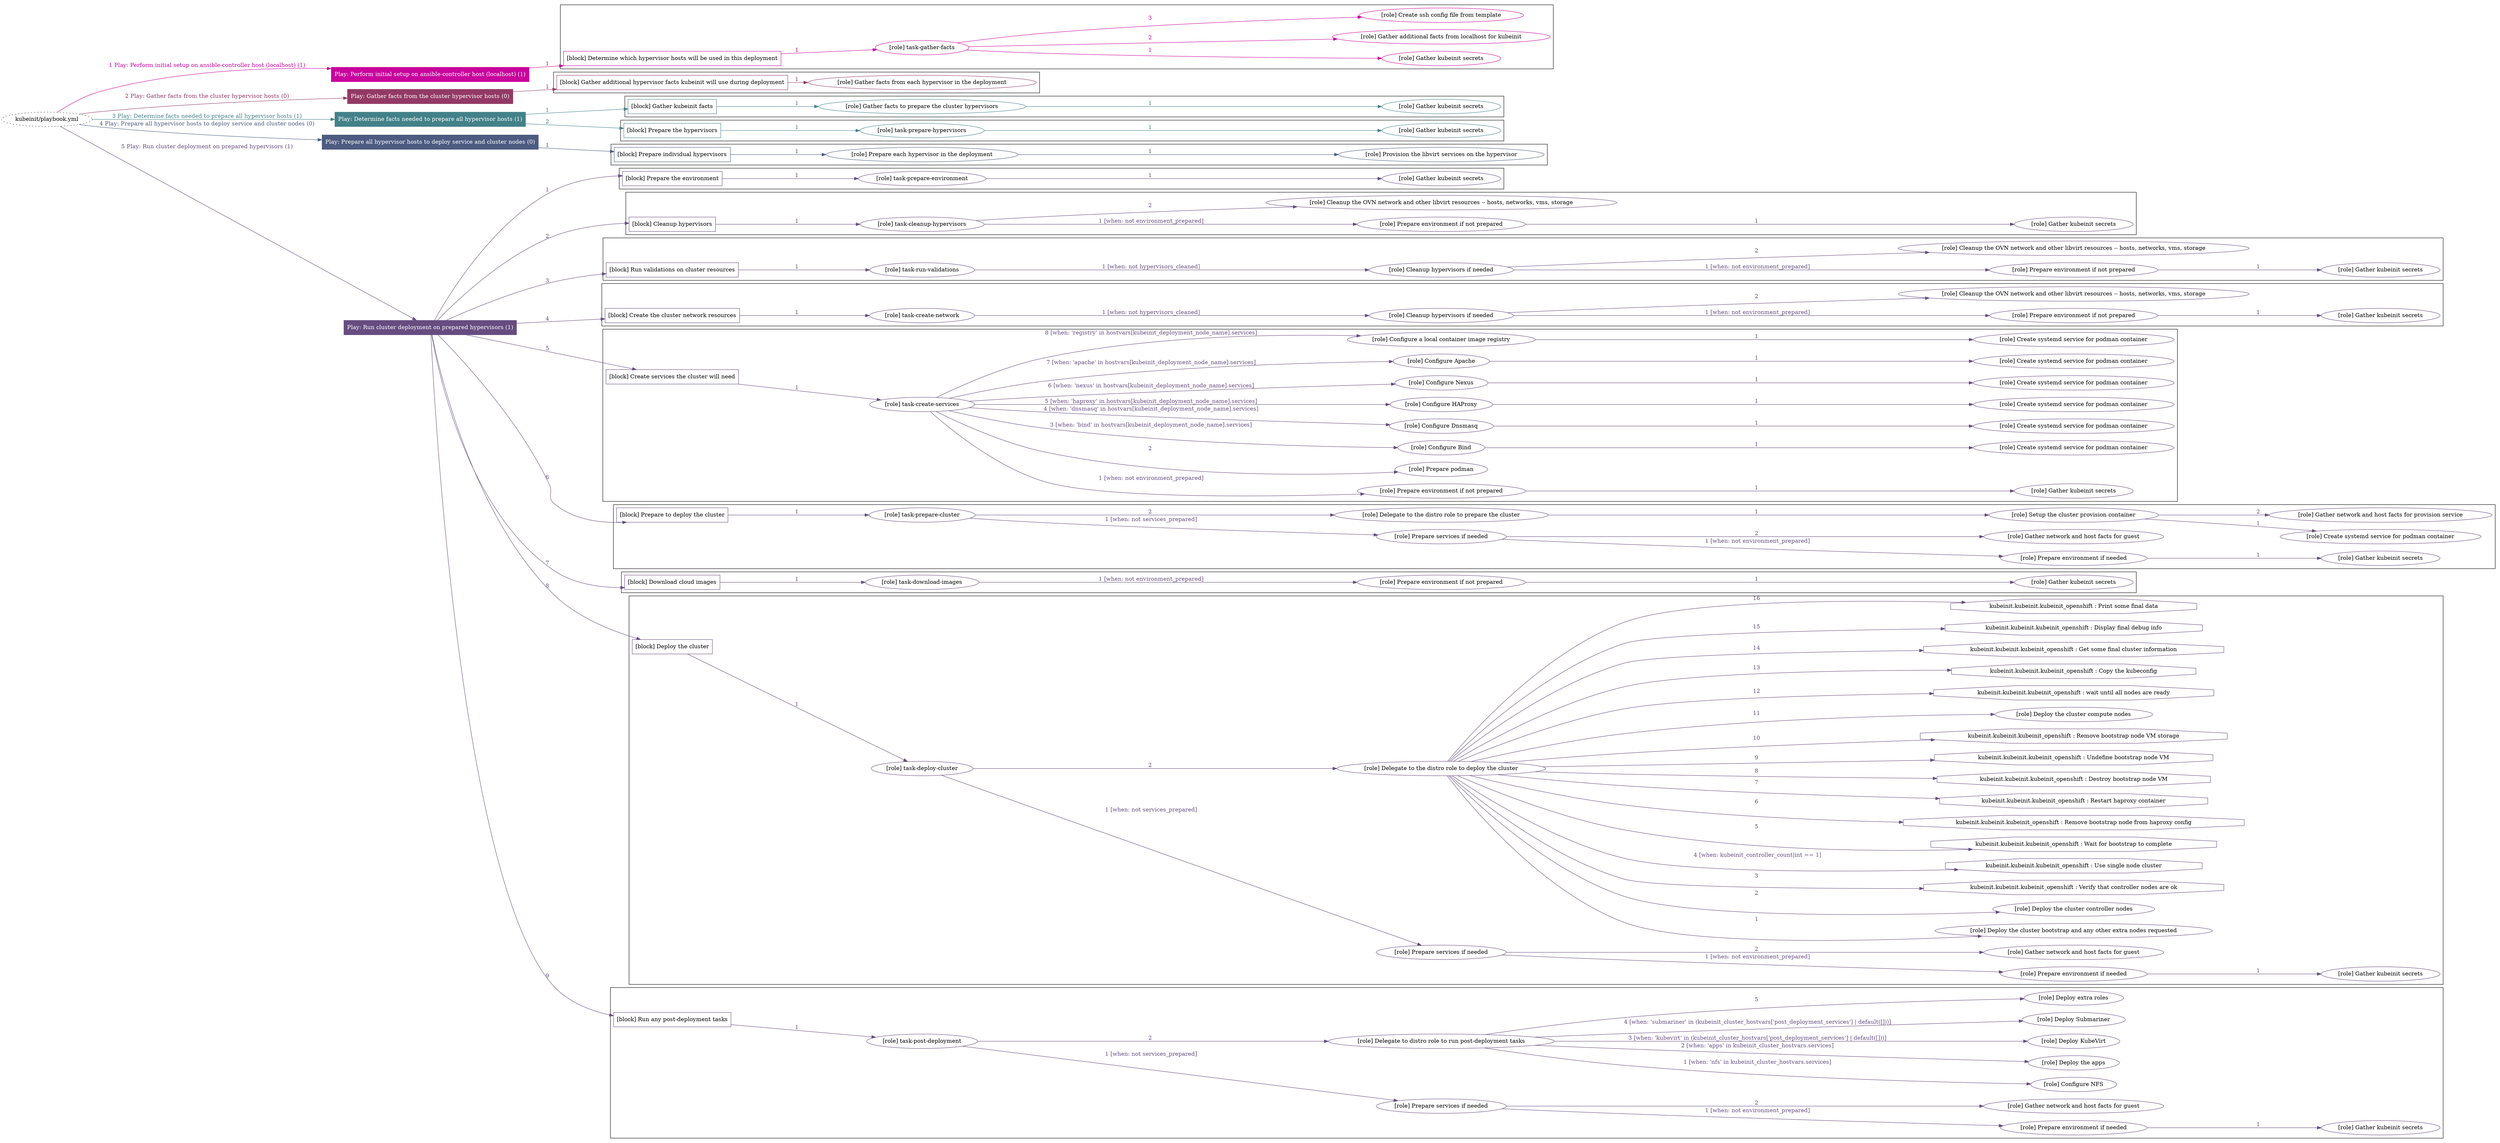 digraph {
	graph [concentrate=true ordering=in rankdir=LR ratio=fill]
	edge [esep=5 sep=10]
	"kubeinit/playbook.yml" [URL="/home/runner/work/kubeinit/kubeinit/kubeinit/playbook.yml" id=playbook_cbf90ea0 style=dotted]
	"kubeinit/playbook.yml" -> play_0e7124de [label="1 Play: Perform initial setup on ansible-controller host (localhost) (1)" color="#c8049c" fontcolor="#c8049c" id=edge_play_0e7124de labeltooltip="1 Play: Perform initial setup on ansible-controller host (localhost) (1)" tooltip="1 Play: Perform initial setup on ansible-controller host (localhost) (1)"]
	subgraph "Play: Perform initial setup on ansible-controller host (localhost) (1)" {
		play_0e7124de [label="Play: Perform initial setup on ansible-controller host (localhost) (1)" URL="/home/runner/work/kubeinit/kubeinit/kubeinit/playbook.yml" color="#c8049c" fontcolor="#ffffff" id=play_0e7124de shape=box style=filled tooltip=localhost]
		play_0e7124de -> block_b009190c [label=1 color="#c8049c" fontcolor="#c8049c" id=edge_block_b009190c labeltooltip=1 tooltip=1]
		subgraph cluster_block_b009190c {
			block_b009190c [label="[block] Determine which hypervisor hosts will be used in this deployment" URL="/home/runner/work/kubeinit/kubeinit/kubeinit/playbook.yml" color="#c8049c" id=block_b009190c labeltooltip="Determine which hypervisor hosts will be used in this deployment" shape=box tooltip="Determine which hypervisor hosts will be used in this deployment"]
			block_b009190c -> role_709b2b01 [label="1 " color="#c8049c" fontcolor="#c8049c" id=edge_role_709b2b01 labeltooltip="1 " tooltip="1 "]
			subgraph "task-gather-facts" {
				role_709b2b01 [label="[role] task-gather-facts" URL="/home/runner/work/kubeinit/kubeinit/kubeinit/playbook.yml" color="#c8049c" id=role_709b2b01 tooltip="task-gather-facts"]
				role_709b2b01 -> role_dbff7c96 [label="1 " color="#c8049c" fontcolor="#c8049c" id=edge_role_dbff7c96 labeltooltip="1 " tooltip="1 "]
				subgraph "Gather kubeinit secrets" {
					role_dbff7c96 [label="[role] Gather kubeinit secrets" URL="/home/runner/.ansible/collections/ansible_collections/kubeinit/kubeinit/roles/kubeinit_prepare/tasks/build_hypervisors_group.yml" color="#c8049c" id=role_dbff7c96 tooltip="Gather kubeinit secrets"]
				}
				role_709b2b01 -> role_e5f03b69 [label="2 " color="#c8049c" fontcolor="#c8049c" id=edge_role_e5f03b69 labeltooltip="2 " tooltip="2 "]
				subgraph "Gather additional facts from localhost for kubeinit" {
					role_e5f03b69 [label="[role] Gather additional facts from localhost for kubeinit" URL="/home/runner/.ansible/collections/ansible_collections/kubeinit/kubeinit/roles/kubeinit_prepare/tasks/build_hypervisors_group.yml" color="#c8049c" id=role_e5f03b69 tooltip="Gather additional facts from localhost for kubeinit"]
				}
				role_709b2b01 -> role_54df62c6 [label="3 " color="#c8049c" fontcolor="#c8049c" id=edge_role_54df62c6 labeltooltip="3 " tooltip="3 "]
				subgraph "Create ssh config file from template" {
					role_54df62c6 [label="[role] Create ssh config file from template" URL="/home/runner/.ansible/collections/ansible_collections/kubeinit/kubeinit/roles/kubeinit_prepare/tasks/build_hypervisors_group.yml" color="#c8049c" id=role_54df62c6 tooltip="Create ssh config file from template"]
				}
			}
		}
	}
	"kubeinit/playbook.yml" -> play_b8649577 [label="2 Play: Gather facts from the cluster hypervisor hosts (0)" color="#933965" fontcolor="#933965" id=edge_play_b8649577 labeltooltip="2 Play: Gather facts from the cluster hypervisor hosts (0)" tooltip="2 Play: Gather facts from the cluster hypervisor hosts (0)"]
	subgraph "Play: Gather facts from the cluster hypervisor hosts (0)" {
		play_b8649577 [label="Play: Gather facts from the cluster hypervisor hosts (0)" URL="/home/runner/work/kubeinit/kubeinit/kubeinit/playbook.yml" color="#933965" fontcolor="#ffffff" id=play_b8649577 shape=box style=filled tooltip="Play: Gather facts from the cluster hypervisor hosts (0)"]
		play_b8649577 -> block_7d50994e [label=1 color="#933965" fontcolor="#933965" id=edge_block_7d50994e labeltooltip=1 tooltip=1]
		subgraph cluster_block_7d50994e {
			block_7d50994e [label="[block] Gather additional hypervisor facts kubeinit will use during deployment" URL="/home/runner/work/kubeinit/kubeinit/kubeinit/playbook.yml" color="#933965" id=block_7d50994e labeltooltip="Gather additional hypervisor facts kubeinit will use during deployment" shape=box tooltip="Gather additional hypervisor facts kubeinit will use during deployment"]
			block_7d50994e -> role_b57315a0 [label="1 " color="#933965" fontcolor="#933965" id=edge_role_b57315a0 labeltooltip="1 " tooltip="1 "]
			subgraph "Gather facts from each hypervisor in the deployment" {
				role_b57315a0 [label="[role] Gather facts from each hypervisor in the deployment" URL="/home/runner/work/kubeinit/kubeinit/kubeinit/playbook.yml" color="#933965" id=role_b57315a0 tooltip="Gather facts from each hypervisor in the deployment"]
			}
		}
	}
	"kubeinit/playbook.yml" -> play_d8d0e86a [label="3 Play: Determine facts needed to prepare all hypervisor hosts (1)" color="#438189" fontcolor="#438189" id=edge_play_d8d0e86a labeltooltip="3 Play: Determine facts needed to prepare all hypervisor hosts (1)" tooltip="3 Play: Determine facts needed to prepare all hypervisor hosts (1)"]
	subgraph "Play: Determine facts needed to prepare all hypervisor hosts (1)" {
		play_d8d0e86a [label="Play: Determine facts needed to prepare all hypervisor hosts (1)" URL="/home/runner/work/kubeinit/kubeinit/kubeinit/playbook.yml" color="#438189" fontcolor="#ffffff" id=play_d8d0e86a shape=box style=filled tooltip=localhost]
		play_d8d0e86a -> block_30a02c9b [label=1 color="#438189" fontcolor="#438189" id=edge_block_30a02c9b labeltooltip=1 tooltip=1]
		subgraph cluster_block_30a02c9b {
			block_30a02c9b [label="[block] Gather kubeinit facts" URL="/home/runner/work/kubeinit/kubeinit/kubeinit/playbook.yml" color="#438189" id=block_30a02c9b labeltooltip="Gather kubeinit facts" shape=box tooltip="Gather kubeinit facts"]
			block_30a02c9b -> role_233555b9 [label="1 " color="#438189" fontcolor="#438189" id=edge_role_233555b9 labeltooltip="1 " tooltip="1 "]
			subgraph "Gather facts to prepare the cluster hypervisors" {
				role_233555b9 [label="[role] Gather facts to prepare the cluster hypervisors" URL="/home/runner/work/kubeinit/kubeinit/kubeinit/playbook.yml" color="#438189" id=role_233555b9 tooltip="Gather facts to prepare the cluster hypervisors"]
				role_233555b9 -> role_e36c486d [label="1 " color="#438189" fontcolor="#438189" id=edge_role_e36c486d labeltooltip="1 " tooltip="1 "]
				subgraph "Gather kubeinit secrets" {
					role_e36c486d [label="[role] Gather kubeinit secrets" URL="/home/runner/.ansible/collections/ansible_collections/kubeinit/kubeinit/roles/kubeinit_prepare/tasks/gather_kubeinit_facts.yml" color="#438189" id=role_e36c486d tooltip="Gather kubeinit secrets"]
				}
			}
		}
		play_d8d0e86a -> block_30590921 [label=2 color="#438189" fontcolor="#438189" id=edge_block_30590921 labeltooltip=2 tooltip=2]
		subgraph cluster_block_30590921 {
			block_30590921 [label="[block] Prepare the hypervisors" URL="/home/runner/work/kubeinit/kubeinit/kubeinit/playbook.yml" color="#438189" id=block_30590921 labeltooltip="Prepare the hypervisors" shape=box tooltip="Prepare the hypervisors"]
			block_30590921 -> role_da422a9b [label="1 " color="#438189" fontcolor="#438189" id=edge_role_da422a9b labeltooltip="1 " tooltip="1 "]
			subgraph "task-prepare-hypervisors" {
				role_da422a9b [label="[role] task-prepare-hypervisors" URL="/home/runner/work/kubeinit/kubeinit/kubeinit/playbook.yml" color="#438189" id=role_da422a9b tooltip="task-prepare-hypervisors"]
				role_da422a9b -> role_ee474da3 [label="1 " color="#438189" fontcolor="#438189" id=edge_role_ee474da3 labeltooltip="1 " tooltip="1 "]
				subgraph "Gather kubeinit secrets" {
					role_ee474da3 [label="[role] Gather kubeinit secrets" URL="/home/runner/.ansible/collections/ansible_collections/kubeinit/kubeinit/roles/kubeinit_prepare/tasks/gather_kubeinit_facts.yml" color="#438189" id=role_ee474da3 tooltip="Gather kubeinit secrets"]
				}
			}
		}
	}
	"kubeinit/playbook.yml" -> play_a4f82156 [label="4 Play: Prepare all hypervisor hosts to deploy service and cluster nodes (0)" color="#4c5b80" fontcolor="#4c5b80" id=edge_play_a4f82156 labeltooltip="4 Play: Prepare all hypervisor hosts to deploy service and cluster nodes (0)" tooltip="4 Play: Prepare all hypervisor hosts to deploy service and cluster nodes (0)"]
	subgraph "Play: Prepare all hypervisor hosts to deploy service and cluster nodes (0)" {
		play_a4f82156 [label="Play: Prepare all hypervisor hosts to deploy service and cluster nodes (0)" URL="/home/runner/work/kubeinit/kubeinit/kubeinit/playbook.yml" color="#4c5b80" fontcolor="#ffffff" id=play_a4f82156 shape=box style=filled tooltip="Play: Prepare all hypervisor hosts to deploy service and cluster nodes (0)"]
		play_a4f82156 -> block_d1f8f0cb [label=1 color="#4c5b80" fontcolor="#4c5b80" id=edge_block_d1f8f0cb labeltooltip=1 tooltip=1]
		subgraph cluster_block_d1f8f0cb {
			block_d1f8f0cb [label="[block] Prepare individual hypervisors" URL="/home/runner/work/kubeinit/kubeinit/kubeinit/playbook.yml" color="#4c5b80" id=block_d1f8f0cb labeltooltip="Prepare individual hypervisors" shape=box tooltip="Prepare individual hypervisors"]
			block_d1f8f0cb -> role_3972aeee [label="1 " color="#4c5b80" fontcolor="#4c5b80" id=edge_role_3972aeee labeltooltip="1 " tooltip="1 "]
			subgraph "Prepare each hypervisor in the deployment" {
				role_3972aeee [label="[role] Prepare each hypervisor in the deployment" URL="/home/runner/work/kubeinit/kubeinit/kubeinit/playbook.yml" color="#4c5b80" id=role_3972aeee tooltip="Prepare each hypervisor in the deployment"]
				role_3972aeee -> role_d602b506 [label="1 " color="#4c5b80" fontcolor="#4c5b80" id=edge_role_d602b506 labeltooltip="1 " tooltip="1 "]
				subgraph "Provision the libvirt services on the hypervisor" {
					role_d602b506 [label="[role] Provision the libvirt services on the hypervisor" URL="/home/runner/.ansible/collections/ansible_collections/kubeinit/kubeinit/roles/kubeinit_prepare/tasks/prepare_hypervisor.yml" color="#4c5b80" id=role_d602b506 tooltip="Provision the libvirt services on the hypervisor"]
				}
			}
		}
	}
	"kubeinit/playbook.yml" -> play_218958a5 [label="5 Play: Run cluster deployment on prepared hypervisors (1)" color="#664c80" fontcolor="#664c80" id=edge_play_218958a5 labeltooltip="5 Play: Run cluster deployment on prepared hypervisors (1)" tooltip="5 Play: Run cluster deployment on prepared hypervisors (1)"]
	subgraph "Play: Run cluster deployment on prepared hypervisors (1)" {
		play_218958a5 [label="Play: Run cluster deployment on prepared hypervisors (1)" URL="/home/runner/work/kubeinit/kubeinit/kubeinit/playbook.yml" color="#664c80" fontcolor="#ffffff" id=play_218958a5 shape=box style=filled tooltip=localhost]
		play_218958a5 -> block_01ecdb7d [label=1 color="#664c80" fontcolor="#664c80" id=edge_block_01ecdb7d labeltooltip=1 tooltip=1]
		subgraph cluster_block_01ecdb7d {
			block_01ecdb7d [label="[block] Prepare the environment" URL="/home/runner/work/kubeinit/kubeinit/kubeinit/playbook.yml" color="#664c80" id=block_01ecdb7d labeltooltip="Prepare the environment" shape=box tooltip="Prepare the environment"]
			block_01ecdb7d -> role_b6be67d2 [label="1 " color="#664c80" fontcolor="#664c80" id=edge_role_b6be67d2 labeltooltip="1 " tooltip="1 "]
			subgraph "task-prepare-environment" {
				role_b6be67d2 [label="[role] task-prepare-environment" URL="/home/runner/work/kubeinit/kubeinit/kubeinit/playbook.yml" color="#664c80" id=role_b6be67d2 tooltip="task-prepare-environment"]
				role_b6be67d2 -> role_f73a275a [label="1 " color="#664c80" fontcolor="#664c80" id=edge_role_f73a275a labeltooltip="1 " tooltip="1 "]
				subgraph "Gather kubeinit secrets" {
					role_f73a275a [label="[role] Gather kubeinit secrets" URL="/home/runner/.ansible/collections/ansible_collections/kubeinit/kubeinit/roles/kubeinit_prepare/tasks/gather_kubeinit_facts.yml" color="#664c80" id=role_f73a275a tooltip="Gather kubeinit secrets"]
				}
			}
		}
		play_218958a5 -> block_f82be4ab [label=2 color="#664c80" fontcolor="#664c80" id=edge_block_f82be4ab labeltooltip=2 tooltip=2]
		subgraph cluster_block_f82be4ab {
			block_f82be4ab [label="[block] Cleanup hypervisors" URL="/home/runner/work/kubeinit/kubeinit/kubeinit/playbook.yml" color="#664c80" id=block_f82be4ab labeltooltip="Cleanup hypervisors" shape=box tooltip="Cleanup hypervisors"]
			block_f82be4ab -> role_e709549c [label="1 " color="#664c80" fontcolor="#664c80" id=edge_role_e709549c labeltooltip="1 " tooltip="1 "]
			subgraph "task-cleanup-hypervisors" {
				role_e709549c [label="[role] task-cleanup-hypervisors" URL="/home/runner/work/kubeinit/kubeinit/kubeinit/playbook.yml" color="#664c80" id=role_e709549c tooltip="task-cleanup-hypervisors"]
				role_e709549c -> role_4d8db931 [label="1 [when: not environment_prepared]" color="#664c80" fontcolor="#664c80" id=edge_role_4d8db931 labeltooltip="1 [when: not environment_prepared]" tooltip="1 [when: not environment_prepared]"]
				subgraph "Prepare environment if not prepared" {
					role_4d8db931 [label="[role] Prepare environment if not prepared" URL="/home/runner/.ansible/collections/ansible_collections/kubeinit/kubeinit/roles/kubeinit_prepare/tasks/cleanup_hypervisors.yml" color="#664c80" id=role_4d8db931 tooltip="Prepare environment if not prepared"]
					role_4d8db931 -> role_f355a898 [label="1 " color="#664c80" fontcolor="#664c80" id=edge_role_f355a898 labeltooltip="1 " tooltip="1 "]
					subgraph "Gather kubeinit secrets" {
						role_f355a898 [label="[role] Gather kubeinit secrets" URL="/home/runner/.ansible/collections/ansible_collections/kubeinit/kubeinit/roles/kubeinit_prepare/tasks/gather_kubeinit_facts.yml" color="#664c80" id=role_f355a898 tooltip="Gather kubeinit secrets"]
					}
				}
				role_e709549c -> role_1586bf41 [label="2 " color="#664c80" fontcolor="#664c80" id=edge_role_1586bf41 labeltooltip="2 " tooltip="2 "]
				subgraph "Cleanup the OVN network and other libvirt resources -- hosts, networks, vms, storage" {
					role_1586bf41 [label="[role] Cleanup the OVN network and other libvirt resources -- hosts, networks, vms, storage" URL="/home/runner/.ansible/collections/ansible_collections/kubeinit/kubeinit/roles/kubeinit_prepare/tasks/cleanup_hypervisors.yml" color="#664c80" id=role_1586bf41 tooltip="Cleanup the OVN network and other libvirt resources -- hosts, networks, vms, storage"]
				}
			}
		}
		play_218958a5 -> block_8ec846f0 [label=3 color="#664c80" fontcolor="#664c80" id=edge_block_8ec846f0 labeltooltip=3 tooltip=3]
		subgraph cluster_block_8ec846f0 {
			block_8ec846f0 [label="[block] Run validations on cluster resources" URL="/home/runner/work/kubeinit/kubeinit/kubeinit/playbook.yml" color="#664c80" id=block_8ec846f0 labeltooltip="Run validations on cluster resources" shape=box tooltip="Run validations on cluster resources"]
			block_8ec846f0 -> role_ea7723e3 [label="1 " color="#664c80" fontcolor="#664c80" id=edge_role_ea7723e3 labeltooltip="1 " tooltip="1 "]
			subgraph "task-run-validations" {
				role_ea7723e3 [label="[role] task-run-validations" URL="/home/runner/work/kubeinit/kubeinit/kubeinit/playbook.yml" color="#664c80" id=role_ea7723e3 tooltip="task-run-validations"]
				role_ea7723e3 -> role_d9462cec [label="1 [when: not hypervisors_cleaned]" color="#664c80" fontcolor="#664c80" id=edge_role_d9462cec labeltooltip="1 [when: not hypervisors_cleaned]" tooltip="1 [when: not hypervisors_cleaned]"]
				subgraph "Cleanup hypervisors if needed" {
					role_d9462cec [label="[role] Cleanup hypervisors if needed" URL="/home/runner/.ansible/collections/ansible_collections/kubeinit/kubeinit/roles/kubeinit_validations/tasks/main.yml" color="#664c80" id=role_d9462cec tooltip="Cleanup hypervisors if needed"]
					role_d9462cec -> role_7d427259 [label="1 [when: not environment_prepared]" color="#664c80" fontcolor="#664c80" id=edge_role_7d427259 labeltooltip="1 [when: not environment_prepared]" tooltip="1 [when: not environment_prepared]"]
					subgraph "Prepare environment if not prepared" {
						role_7d427259 [label="[role] Prepare environment if not prepared" URL="/home/runner/.ansible/collections/ansible_collections/kubeinit/kubeinit/roles/kubeinit_prepare/tasks/cleanup_hypervisors.yml" color="#664c80" id=role_7d427259 tooltip="Prepare environment if not prepared"]
						role_7d427259 -> role_d7828e79 [label="1 " color="#664c80" fontcolor="#664c80" id=edge_role_d7828e79 labeltooltip="1 " tooltip="1 "]
						subgraph "Gather kubeinit secrets" {
							role_d7828e79 [label="[role] Gather kubeinit secrets" URL="/home/runner/.ansible/collections/ansible_collections/kubeinit/kubeinit/roles/kubeinit_prepare/tasks/gather_kubeinit_facts.yml" color="#664c80" id=role_d7828e79 tooltip="Gather kubeinit secrets"]
						}
					}
					role_d9462cec -> role_5f4270b7 [label="2 " color="#664c80" fontcolor="#664c80" id=edge_role_5f4270b7 labeltooltip="2 " tooltip="2 "]
					subgraph "Cleanup the OVN network and other libvirt resources -- hosts, networks, vms, storage" {
						role_5f4270b7 [label="[role] Cleanup the OVN network and other libvirt resources -- hosts, networks, vms, storage" URL="/home/runner/.ansible/collections/ansible_collections/kubeinit/kubeinit/roles/kubeinit_prepare/tasks/cleanup_hypervisors.yml" color="#664c80" id=role_5f4270b7 tooltip="Cleanup the OVN network and other libvirt resources -- hosts, networks, vms, storage"]
					}
				}
			}
		}
		play_218958a5 -> block_613585ab [label=4 color="#664c80" fontcolor="#664c80" id=edge_block_613585ab labeltooltip=4 tooltip=4]
		subgraph cluster_block_613585ab {
			block_613585ab [label="[block] Create the cluster network resources" URL="/home/runner/work/kubeinit/kubeinit/kubeinit/playbook.yml" color="#664c80" id=block_613585ab labeltooltip="Create the cluster network resources" shape=box tooltip="Create the cluster network resources"]
			block_613585ab -> role_d04f0c03 [label="1 " color="#664c80" fontcolor="#664c80" id=edge_role_d04f0c03 labeltooltip="1 " tooltip="1 "]
			subgraph "task-create-network" {
				role_d04f0c03 [label="[role] task-create-network" URL="/home/runner/work/kubeinit/kubeinit/kubeinit/playbook.yml" color="#664c80" id=role_d04f0c03 tooltip="task-create-network"]
				role_d04f0c03 -> role_538d40d8 [label="1 [when: not hypervisors_cleaned]" color="#664c80" fontcolor="#664c80" id=edge_role_538d40d8 labeltooltip="1 [when: not hypervisors_cleaned]" tooltip="1 [when: not hypervisors_cleaned]"]
				subgraph "Cleanup hypervisors if needed" {
					role_538d40d8 [label="[role] Cleanup hypervisors if needed" URL="/home/runner/.ansible/collections/ansible_collections/kubeinit/kubeinit/roles/kubeinit_libvirt/tasks/create_network.yml" color="#664c80" id=role_538d40d8 tooltip="Cleanup hypervisors if needed"]
					role_538d40d8 -> role_3753a59f [label="1 [when: not environment_prepared]" color="#664c80" fontcolor="#664c80" id=edge_role_3753a59f labeltooltip="1 [when: not environment_prepared]" tooltip="1 [when: not environment_prepared]"]
					subgraph "Prepare environment if not prepared" {
						role_3753a59f [label="[role] Prepare environment if not prepared" URL="/home/runner/.ansible/collections/ansible_collections/kubeinit/kubeinit/roles/kubeinit_prepare/tasks/cleanup_hypervisors.yml" color="#664c80" id=role_3753a59f tooltip="Prepare environment if not prepared"]
						role_3753a59f -> role_8b67c113 [label="1 " color="#664c80" fontcolor="#664c80" id=edge_role_8b67c113 labeltooltip="1 " tooltip="1 "]
						subgraph "Gather kubeinit secrets" {
							role_8b67c113 [label="[role] Gather kubeinit secrets" URL="/home/runner/.ansible/collections/ansible_collections/kubeinit/kubeinit/roles/kubeinit_prepare/tasks/gather_kubeinit_facts.yml" color="#664c80" id=role_8b67c113 tooltip="Gather kubeinit secrets"]
						}
					}
					role_538d40d8 -> role_d090e71d [label="2 " color="#664c80" fontcolor="#664c80" id=edge_role_d090e71d labeltooltip="2 " tooltip="2 "]
					subgraph "Cleanup the OVN network and other libvirt resources -- hosts, networks, vms, storage" {
						role_d090e71d [label="[role] Cleanup the OVN network and other libvirt resources -- hosts, networks, vms, storage" URL="/home/runner/.ansible/collections/ansible_collections/kubeinit/kubeinit/roles/kubeinit_prepare/tasks/cleanup_hypervisors.yml" color="#664c80" id=role_d090e71d tooltip="Cleanup the OVN network and other libvirt resources -- hosts, networks, vms, storage"]
					}
				}
			}
		}
		play_218958a5 -> block_66aeeedc [label=5 color="#664c80" fontcolor="#664c80" id=edge_block_66aeeedc labeltooltip=5 tooltip=5]
		subgraph cluster_block_66aeeedc {
			block_66aeeedc [label="[block] Create services the cluster will need" URL="/home/runner/work/kubeinit/kubeinit/kubeinit/playbook.yml" color="#664c80" id=block_66aeeedc labeltooltip="Create services the cluster will need" shape=box tooltip="Create services the cluster will need"]
			block_66aeeedc -> role_398d921e [label="1 " color="#664c80" fontcolor="#664c80" id=edge_role_398d921e labeltooltip="1 " tooltip="1 "]
			subgraph "task-create-services" {
				role_398d921e [label="[role] task-create-services" URL="/home/runner/work/kubeinit/kubeinit/kubeinit/playbook.yml" color="#664c80" id=role_398d921e tooltip="task-create-services"]
				role_398d921e -> role_dc64e2e8 [label="1 [when: not environment_prepared]" color="#664c80" fontcolor="#664c80" id=edge_role_dc64e2e8 labeltooltip="1 [when: not environment_prepared]" tooltip="1 [when: not environment_prepared]"]
				subgraph "Prepare environment if not prepared" {
					role_dc64e2e8 [label="[role] Prepare environment if not prepared" URL="/home/runner/.ansible/collections/ansible_collections/kubeinit/kubeinit/roles/kubeinit_services/tasks/main.yml" color="#664c80" id=role_dc64e2e8 tooltip="Prepare environment if not prepared"]
					role_dc64e2e8 -> role_8ddd20fa [label="1 " color="#664c80" fontcolor="#664c80" id=edge_role_8ddd20fa labeltooltip="1 " tooltip="1 "]
					subgraph "Gather kubeinit secrets" {
						role_8ddd20fa [label="[role] Gather kubeinit secrets" URL="/home/runner/.ansible/collections/ansible_collections/kubeinit/kubeinit/roles/kubeinit_prepare/tasks/gather_kubeinit_facts.yml" color="#664c80" id=role_8ddd20fa tooltip="Gather kubeinit secrets"]
					}
				}
				role_398d921e -> role_1e69b892 [label="2 " color="#664c80" fontcolor="#664c80" id=edge_role_1e69b892 labeltooltip="2 " tooltip="2 "]
				subgraph "Prepare podman" {
					role_1e69b892 [label="[role] Prepare podman" URL="/home/runner/.ansible/collections/ansible_collections/kubeinit/kubeinit/roles/kubeinit_services/tasks/00_create_service_pod.yml" color="#664c80" id=role_1e69b892 tooltip="Prepare podman"]
				}
				role_398d921e -> role_87ebc354 [label="3 [when: 'bind' in hostvars[kubeinit_deployment_node_name].services]" color="#664c80" fontcolor="#664c80" id=edge_role_87ebc354 labeltooltip="3 [when: 'bind' in hostvars[kubeinit_deployment_node_name].services]" tooltip="3 [when: 'bind' in hostvars[kubeinit_deployment_node_name].services]"]
				subgraph "Configure Bind" {
					role_87ebc354 [label="[role] Configure Bind" URL="/home/runner/.ansible/collections/ansible_collections/kubeinit/kubeinit/roles/kubeinit_services/tasks/start_services_containers.yml" color="#664c80" id=role_87ebc354 tooltip="Configure Bind"]
					role_87ebc354 -> role_893d3b11 [label="1 " color="#664c80" fontcolor="#664c80" id=edge_role_893d3b11 labeltooltip="1 " tooltip="1 "]
					subgraph "Create systemd service for podman container" {
						role_893d3b11 [label="[role] Create systemd service for podman container" URL="/home/runner/.ansible/collections/ansible_collections/kubeinit/kubeinit/roles/kubeinit_bind/tasks/main.yml" color="#664c80" id=role_893d3b11 tooltip="Create systemd service for podman container"]
					}
				}
				role_398d921e -> role_849ade0e [label="4 [when: 'dnsmasq' in hostvars[kubeinit_deployment_node_name].services]" color="#664c80" fontcolor="#664c80" id=edge_role_849ade0e labeltooltip="4 [when: 'dnsmasq' in hostvars[kubeinit_deployment_node_name].services]" tooltip="4 [when: 'dnsmasq' in hostvars[kubeinit_deployment_node_name].services]"]
				subgraph "Configure Dnsmasq" {
					role_849ade0e [label="[role] Configure Dnsmasq" URL="/home/runner/.ansible/collections/ansible_collections/kubeinit/kubeinit/roles/kubeinit_services/tasks/start_services_containers.yml" color="#664c80" id=role_849ade0e tooltip="Configure Dnsmasq"]
					role_849ade0e -> role_0f2547b5 [label="1 " color="#664c80" fontcolor="#664c80" id=edge_role_0f2547b5 labeltooltip="1 " tooltip="1 "]
					subgraph "Create systemd service for podman container" {
						role_0f2547b5 [label="[role] Create systemd service for podman container" URL="/home/runner/.ansible/collections/ansible_collections/kubeinit/kubeinit/roles/kubeinit_dnsmasq/tasks/main.yml" color="#664c80" id=role_0f2547b5 tooltip="Create systemd service for podman container"]
					}
				}
				role_398d921e -> role_8f614a2c [label="5 [when: 'haproxy' in hostvars[kubeinit_deployment_node_name].services]" color="#664c80" fontcolor="#664c80" id=edge_role_8f614a2c labeltooltip="5 [when: 'haproxy' in hostvars[kubeinit_deployment_node_name].services]" tooltip="5 [when: 'haproxy' in hostvars[kubeinit_deployment_node_name].services]"]
				subgraph "Configure HAProxy" {
					role_8f614a2c [label="[role] Configure HAProxy" URL="/home/runner/.ansible/collections/ansible_collections/kubeinit/kubeinit/roles/kubeinit_services/tasks/start_services_containers.yml" color="#664c80" id=role_8f614a2c tooltip="Configure HAProxy"]
					role_8f614a2c -> role_3fc7d7ac [label="1 " color="#664c80" fontcolor="#664c80" id=edge_role_3fc7d7ac labeltooltip="1 " tooltip="1 "]
					subgraph "Create systemd service for podman container" {
						role_3fc7d7ac [label="[role] Create systemd service for podman container" URL="/home/runner/.ansible/collections/ansible_collections/kubeinit/kubeinit/roles/kubeinit_haproxy/tasks/main.yml" color="#664c80" id=role_3fc7d7ac tooltip="Create systemd service for podman container"]
					}
				}
				role_398d921e -> role_ef81a4d4 [label="6 [when: 'nexus' in hostvars[kubeinit_deployment_node_name].services]" color="#664c80" fontcolor="#664c80" id=edge_role_ef81a4d4 labeltooltip="6 [when: 'nexus' in hostvars[kubeinit_deployment_node_name].services]" tooltip="6 [when: 'nexus' in hostvars[kubeinit_deployment_node_name].services]"]
				subgraph "Configure Nexus" {
					role_ef81a4d4 [label="[role] Configure Nexus" URL="/home/runner/.ansible/collections/ansible_collections/kubeinit/kubeinit/roles/kubeinit_services/tasks/start_services_containers.yml" color="#664c80" id=role_ef81a4d4 tooltip="Configure Nexus"]
					role_ef81a4d4 -> role_ecb28298 [label="1 " color="#664c80" fontcolor="#664c80" id=edge_role_ecb28298 labeltooltip="1 " tooltip="1 "]
					subgraph "Create systemd service for podman container" {
						role_ecb28298 [label="[role] Create systemd service for podman container" URL="/home/runner/.ansible/collections/ansible_collections/kubeinit/kubeinit/roles/kubeinit_nexus/tasks/main.yml" color="#664c80" id=role_ecb28298 tooltip="Create systemd service for podman container"]
					}
				}
				role_398d921e -> role_5c30a018 [label="7 [when: 'apache' in hostvars[kubeinit_deployment_node_name].services]" color="#664c80" fontcolor="#664c80" id=edge_role_5c30a018 labeltooltip="7 [when: 'apache' in hostvars[kubeinit_deployment_node_name].services]" tooltip="7 [when: 'apache' in hostvars[kubeinit_deployment_node_name].services]"]
				subgraph "Configure Apache" {
					role_5c30a018 [label="[role] Configure Apache" URL="/home/runner/.ansible/collections/ansible_collections/kubeinit/kubeinit/roles/kubeinit_services/tasks/start_services_containers.yml" color="#664c80" id=role_5c30a018 tooltip="Configure Apache"]
					role_5c30a018 -> role_93395170 [label="1 " color="#664c80" fontcolor="#664c80" id=edge_role_93395170 labeltooltip="1 " tooltip="1 "]
					subgraph "Create systemd service for podman container" {
						role_93395170 [label="[role] Create systemd service for podman container" URL="/home/runner/.ansible/collections/ansible_collections/kubeinit/kubeinit/roles/kubeinit_apache/tasks/main.yml" color="#664c80" id=role_93395170 tooltip="Create systemd service for podman container"]
					}
				}
				role_398d921e -> role_e7fda7ad [label="8 [when: 'registry' in hostvars[kubeinit_deployment_node_name].services]" color="#664c80" fontcolor="#664c80" id=edge_role_e7fda7ad labeltooltip="8 [when: 'registry' in hostvars[kubeinit_deployment_node_name].services]" tooltip="8 [when: 'registry' in hostvars[kubeinit_deployment_node_name].services]"]
				subgraph "Configure a local container image registry" {
					role_e7fda7ad [label="[role] Configure a local container image registry" URL="/home/runner/.ansible/collections/ansible_collections/kubeinit/kubeinit/roles/kubeinit_services/tasks/start_services_containers.yml" color="#664c80" id=role_e7fda7ad tooltip="Configure a local container image registry"]
					role_e7fda7ad -> role_9e8ca4a0 [label="1 " color="#664c80" fontcolor="#664c80" id=edge_role_9e8ca4a0 labeltooltip="1 " tooltip="1 "]
					subgraph "Create systemd service for podman container" {
						role_9e8ca4a0 [label="[role] Create systemd service for podman container" URL="/home/runner/.ansible/collections/ansible_collections/kubeinit/kubeinit/roles/kubeinit_registry/tasks/main.yml" color="#664c80" id=role_9e8ca4a0 tooltip="Create systemd service for podman container"]
					}
				}
			}
		}
		play_218958a5 -> block_035a95ef [label=6 color="#664c80" fontcolor="#664c80" id=edge_block_035a95ef labeltooltip=6 tooltip=6]
		subgraph cluster_block_035a95ef {
			block_035a95ef [label="[block] Prepare to deploy the cluster" URL="/home/runner/work/kubeinit/kubeinit/kubeinit/playbook.yml" color="#664c80" id=block_035a95ef labeltooltip="Prepare to deploy the cluster" shape=box tooltip="Prepare to deploy the cluster"]
			block_035a95ef -> role_21397a54 [label="1 " color="#664c80" fontcolor="#664c80" id=edge_role_21397a54 labeltooltip="1 " tooltip="1 "]
			subgraph "task-prepare-cluster" {
				role_21397a54 [label="[role] task-prepare-cluster" URL="/home/runner/work/kubeinit/kubeinit/kubeinit/playbook.yml" color="#664c80" id=role_21397a54 tooltip="task-prepare-cluster"]
				role_21397a54 -> role_81c39a7b [label="1 [when: not services_prepared]" color="#664c80" fontcolor="#664c80" id=edge_role_81c39a7b labeltooltip="1 [when: not services_prepared]" tooltip="1 [when: not services_prepared]"]
				subgraph "Prepare services if needed" {
					role_81c39a7b [label="[role] Prepare services if needed" URL="/home/runner/.ansible/collections/ansible_collections/kubeinit/kubeinit/roles/kubeinit_prepare/tasks/prepare_cluster.yml" color="#664c80" id=role_81c39a7b tooltip="Prepare services if needed"]
					role_81c39a7b -> role_da740a54 [label="1 [when: not environment_prepared]" color="#664c80" fontcolor="#664c80" id=edge_role_da740a54 labeltooltip="1 [when: not environment_prepared]" tooltip="1 [when: not environment_prepared]"]
					subgraph "Prepare environment if needed" {
						role_da740a54 [label="[role] Prepare environment if needed" URL="/home/runner/.ansible/collections/ansible_collections/kubeinit/kubeinit/roles/kubeinit_services/tasks/prepare_services.yml" color="#664c80" id=role_da740a54 tooltip="Prepare environment if needed"]
						role_da740a54 -> role_ba8c59fa [label="1 " color="#664c80" fontcolor="#664c80" id=edge_role_ba8c59fa labeltooltip="1 " tooltip="1 "]
						subgraph "Gather kubeinit secrets" {
							role_ba8c59fa [label="[role] Gather kubeinit secrets" URL="/home/runner/.ansible/collections/ansible_collections/kubeinit/kubeinit/roles/kubeinit_prepare/tasks/gather_kubeinit_facts.yml" color="#664c80" id=role_ba8c59fa tooltip="Gather kubeinit secrets"]
						}
					}
					role_81c39a7b -> role_61a7c344 [label="2 " color="#664c80" fontcolor="#664c80" id=edge_role_61a7c344 labeltooltip="2 " tooltip="2 "]
					subgraph "Gather network and host facts for guest" {
						role_61a7c344 [label="[role] Gather network and host facts for guest" URL="/home/runner/.ansible/collections/ansible_collections/kubeinit/kubeinit/roles/kubeinit_services/tasks/prepare_services.yml" color="#664c80" id=role_61a7c344 tooltip="Gather network and host facts for guest"]
					}
				}
				role_21397a54 -> role_aa8c3c72 [label="2 " color="#664c80" fontcolor="#664c80" id=edge_role_aa8c3c72 labeltooltip="2 " tooltip="2 "]
				subgraph "Delegate to the distro role to prepare the cluster" {
					role_aa8c3c72 [label="[role] Delegate to the distro role to prepare the cluster" URL="/home/runner/.ansible/collections/ansible_collections/kubeinit/kubeinit/roles/kubeinit_prepare/tasks/prepare_cluster.yml" color="#664c80" id=role_aa8c3c72 tooltip="Delegate to the distro role to prepare the cluster"]
					role_aa8c3c72 -> role_648c1cd6 [label="1 " color="#664c80" fontcolor="#664c80" id=edge_role_648c1cd6 labeltooltip="1 " tooltip="1 "]
					subgraph "Setup the cluster provision container" {
						role_648c1cd6 [label="[role] Setup the cluster provision container" URL="/home/runner/.ansible/collections/ansible_collections/kubeinit/kubeinit/roles/kubeinit_openshift/tasks/prepare_cluster.yml" color="#664c80" id=role_648c1cd6 tooltip="Setup the cluster provision container"]
						role_648c1cd6 -> role_c21f8d52 [label="1 " color="#664c80" fontcolor="#664c80" id=edge_role_c21f8d52 labeltooltip="1 " tooltip="1 "]
						subgraph "Create systemd service for podman container" {
							role_c21f8d52 [label="[role] Create systemd service for podman container" URL="/home/runner/.ansible/collections/ansible_collections/kubeinit/kubeinit/roles/kubeinit_services/tasks/create_provision_container.yml" color="#664c80" id=role_c21f8d52 tooltip="Create systemd service for podman container"]
						}
						role_648c1cd6 -> role_9e3d86f6 [label="2 " color="#664c80" fontcolor="#664c80" id=edge_role_9e3d86f6 labeltooltip="2 " tooltip="2 "]
						subgraph "Gather network and host facts for provision service" {
							role_9e3d86f6 [label="[role] Gather network and host facts for provision service" URL="/home/runner/.ansible/collections/ansible_collections/kubeinit/kubeinit/roles/kubeinit_services/tasks/create_provision_container.yml" color="#664c80" id=role_9e3d86f6 tooltip="Gather network and host facts for provision service"]
						}
					}
				}
			}
		}
		play_218958a5 -> block_e1b78805 [label=7 color="#664c80" fontcolor="#664c80" id=edge_block_e1b78805 labeltooltip=7 tooltip=7]
		subgraph cluster_block_e1b78805 {
			block_e1b78805 [label="[block] Download cloud images" URL="/home/runner/work/kubeinit/kubeinit/kubeinit/playbook.yml" color="#664c80" id=block_e1b78805 labeltooltip="Download cloud images" shape=box tooltip="Download cloud images"]
			block_e1b78805 -> role_8793b0fb [label="1 " color="#664c80" fontcolor="#664c80" id=edge_role_8793b0fb labeltooltip="1 " tooltip="1 "]
			subgraph "task-download-images" {
				role_8793b0fb [label="[role] task-download-images" URL="/home/runner/work/kubeinit/kubeinit/kubeinit/playbook.yml" color="#664c80" id=role_8793b0fb tooltip="task-download-images"]
				role_8793b0fb -> role_109f87ef [label="1 [when: not environment_prepared]" color="#664c80" fontcolor="#664c80" id=edge_role_109f87ef labeltooltip="1 [when: not environment_prepared]" tooltip="1 [when: not environment_prepared]"]
				subgraph "Prepare environment if not prepared" {
					role_109f87ef [label="[role] Prepare environment if not prepared" URL="/home/runner/.ansible/collections/ansible_collections/kubeinit/kubeinit/roles/kubeinit_libvirt/tasks/download_cloud_images.yml" color="#664c80" id=role_109f87ef tooltip="Prepare environment if not prepared"]
					role_109f87ef -> role_6e7835f2 [label="1 " color="#664c80" fontcolor="#664c80" id=edge_role_6e7835f2 labeltooltip="1 " tooltip="1 "]
					subgraph "Gather kubeinit secrets" {
						role_6e7835f2 [label="[role] Gather kubeinit secrets" URL="/home/runner/.ansible/collections/ansible_collections/kubeinit/kubeinit/roles/kubeinit_prepare/tasks/gather_kubeinit_facts.yml" color="#664c80" id=role_6e7835f2 tooltip="Gather kubeinit secrets"]
					}
				}
			}
		}
		play_218958a5 -> block_142d5acd [label=8 color="#664c80" fontcolor="#664c80" id=edge_block_142d5acd labeltooltip=8 tooltip=8]
		subgraph cluster_block_142d5acd {
			block_142d5acd [label="[block] Deploy the cluster" URL="/home/runner/work/kubeinit/kubeinit/kubeinit/playbook.yml" color="#664c80" id=block_142d5acd labeltooltip="Deploy the cluster" shape=box tooltip="Deploy the cluster"]
			block_142d5acd -> role_75ccbce6 [label="1 " color="#664c80" fontcolor="#664c80" id=edge_role_75ccbce6 labeltooltip="1 " tooltip="1 "]
			subgraph "task-deploy-cluster" {
				role_75ccbce6 [label="[role] task-deploy-cluster" URL="/home/runner/work/kubeinit/kubeinit/kubeinit/playbook.yml" color="#664c80" id=role_75ccbce6 tooltip="task-deploy-cluster"]
				role_75ccbce6 -> role_f8573328 [label="1 [when: not services_prepared]" color="#664c80" fontcolor="#664c80" id=edge_role_f8573328 labeltooltip="1 [when: not services_prepared]" tooltip="1 [when: not services_prepared]"]
				subgraph "Prepare services if needed" {
					role_f8573328 [label="[role] Prepare services if needed" URL="/home/runner/.ansible/collections/ansible_collections/kubeinit/kubeinit/roles/kubeinit_prepare/tasks/deploy_cluster.yml" color="#664c80" id=role_f8573328 tooltip="Prepare services if needed"]
					role_f8573328 -> role_ce4fcfc6 [label="1 [when: not environment_prepared]" color="#664c80" fontcolor="#664c80" id=edge_role_ce4fcfc6 labeltooltip="1 [when: not environment_prepared]" tooltip="1 [when: not environment_prepared]"]
					subgraph "Prepare environment if needed" {
						role_ce4fcfc6 [label="[role] Prepare environment if needed" URL="/home/runner/.ansible/collections/ansible_collections/kubeinit/kubeinit/roles/kubeinit_services/tasks/prepare_services.yml" color="#664c80" id=role_ce4fcfc6 tooltip="Prepare environment if needed"]
						role_ce4fcfc6 -> role_69a6821e [label="1 " color="#664c80" fontcolor="#664c80" id=edge_role_69a6821e labeltooltip="1 " tooltip="1 "]
						subgraph "Gather kubeinit secrets" {
							role_69a6821e [label="[role] Gather kubeinit secrets" URL="/home/runner/.ansible/collections/ansible_collections/kubeinit/kubeinit/roles/kubeinit_prepare/tasks/gather_kubeinit_facts.yml" color="#664c80" id=role_69a6821e tooltip="Gather kubeinit secrets"]
						}
					}
					role_f8573328 -> role_5dcb5e80 [label="2 " color="#664c80" fontcolor="#664c80" id=edge_role_5dcb5e80 labeltooltip="2 " tooltip="2 "]
					subgraph "Gather network and host facts for guest" {
						role_5dcb5e80 [label="[role] Gather network and host facts for guest" URL="/home/runner/.ansible/collections/ansible_collections/kubeinit/kubeinit/roles/kubeinit_services/tasks/prepare_services.yml" color="#664c80" id=role_5dcb5e80 tooltip="Gather network and host facts for guest"]
					}
				}
				role_75ccbce6 -> role_fb0361a7 [label="2 " color="#664c80" fontcolor="#664c80" id=edge_role_fb0361a7 labeltooltip="2 " tooltip="2 "]
				subgraph "Delegate to the distro role to deploy the cluster" {
					role_fb0361a7 [label="[role] Delegate to the distro role to deploy the cluster" URL="/home/runner/.ansible/collections/ansible_collections/kubeinit/kubeinit/roles/kubeinit_prepare/tasks/deploy_cluster.yml" color="#664c80" id=role_fb0361a7 tooltip="Delegate to the distro role to deploy the cluster"]
					role_fb0361a7 -> role_9fa80236 [label="1 " color="#664c80" fontcolor="#664c80" id=edge_role_9fa80236 labeltooltip="1 " tooltip="1 "]
					subgraph "Deploy the cluster bootstrap and any other extra nodes requested" {
						role_9fa80236 [label="[role] Deploy the cluster bootstrap and any other extra nodes requested" URL="/home/runner/.ansible/collections/ansible_collections/kubeinit/kubeinit/roles/kubeinit_openshift/tasks/main.yml" color="#664c80" id=role_9fa80236 tooltip="Deploy the cluster bootstrap and any other extra nodes requested"]
					}
					role_fb0361a7 -> role_846be0a8 [label="2 " color="#664c80" fontcolor="#664c80" id=edge_role_846be0a8 labeltooltip="2 " tooltip="2 "]
					subgraph "Deploy the cluster controller nodes" {
						role_846be0a8 [label="[role] Deploy the cluster controller nodes" URL="/home/runner/.ansible/collections/ansible_collections/kubeinit/kubeinit/roles/kubeinit_openshift/tasks/main.yml" color="#664c80" id=role_846be0a8 tooltip="Deploy the cluster controller nodes"]
					}
					task_9f09fe36 [label="kubeinit.kubeinit.kubeinit_openshift : Verify that controller nodes are ok" URL="/home/runner/.ansible/collections/ansible_collections/kubeinit/kubeinit/roles/kubeinit_openshift/tasks/main.yml" color="#664c80" id=task_9f09fe36 shape=octagon tooltip="kubeinit.kubeinit.kubeinit_openshift : Verify that controller nodes are ok"]
					role_fb0361a7 -> task_9f09fe36 [label="3 " color="#664c80" fontcolor="#664c80" id=edge_task_9f09fe36 labeltooltip="3 " tooltip="3 "]
					task_3be678cc [label="kubeinit.kubeinit.kubeinit_openshift : Use single node cluster" URL="/home/runner/.ansible/collections/ansible_collections/kubeinit/kubeinit/roles/kubeinit_openshift/tasks/main.yml" color="#664c80" id=task_3be678cc shape=octagon tooltip="kubeinit.kubeinit.kubeinit_openshift : Use single node cluster"]
					role_fb0361a7 -> task_3be678cc [label="4 [when: kubeinit_controller_count|int == 1]" color="#664c80" fontcolor="#664c80" id=edge_task_3be678cc labeltooltip="4 [when: kubeinit_controller_count|int == 1]" tooltip="4 [when: kubeinit_controller_count|int == 1]"]
					task_5ddb9861 [label="kubeinit.kubeinit.kubeinit_openshift : Wait for bootstrap to complete" URL="/home/runner/.ansible/collections/ansible_collections/kubeinit/kubeinit/roles/kubeinit_openshift/tasks/main.yml" color="#664c80" id=task_5ddb9861 shape=octagon tooltip="kubeinit.kubeinit.kubeinit_openshift : Wait for bootstrap to complete"]
					role_fb0361a7 -> task_5ddb9861 [label="5 " color="#664c80" fontcolor="#664c80" id=edge_task_5ddb9861 labeltooltip="5 " tooltip="5 "]
					task_5d19fb11 [label="kubeinit.kubeinit.kubeinit_openshift : Remove bootstrap node from haproxy config" URL="/home/runner/.ansible/collections/ansible_collections/kubeinit/kubeinit/roles/kubeinit_openshift/tasks/main.yml" color="#664c80" id=task_5d19fb11 shape=octagon tooltip="kubeinit.kubeinit.kubeinit_openshift : Remove bootstrap node from haproxy config"]
					role_fb0361a7 -> task_5d19fb11 [label="6 " color="#664c80" fontcolor="#664c80" id=edge_task_5d19fb11 labeltooltip="6 " tooltip="6 "]
					task_03a600d7 [label="kubeinit.kubeinit.kubeinit_openshift : Restart haproxy container" URL="/home/runner/.ansible/collections/ansible_collections/kubeinit/kubeinit/roles/kubeinit_openshift/tasks/main.yml" color="#664c80" id=task_03a600d7 shape=octagon tooltip="kubeinit.kubeinit.kubeinit_openshift : Restart haproxy container"]
					role_fb0361a7 -> task_03a600d7 [label="7 " color="#664c80" fontcolor="#664c80" id=edge_task_03a600d7 labeltooltip="7 " tooltip="7 "]
					task_db2bf479 [label="kubeinit.kubeinit.kubeinit_openshift : Destroy bootstrap node VM" URL="/home/runner/.ansible/collections/ansible_collections/kubeinit/kubeinit/roles/kubeinit_openshift/tasks/main.yml" color="#664c80" id=task_db2bf479 shape=octagon tooltip="kubeinit.kubeinit.kubeinit_openshift : Destroy bootstrap node VM"]
					role_fb0361a7 -> task_db2bf479 [label="8 " color="#664c80" fontcolor="#664c80" id=edge_task_db2bf479 labeltooltip="8 " tooltip="8 "]
					task_c178ebc4 [label="kubeinit.kubeinit.kubeinit_openshift : Undefine bootstrap node VM" URL="/home/runner/.ansible/collections/ansible_collections/kubeinit/kubeinit/roles/kubeinit_openshift/tasks/main.yml" color="#664c80" id=task_c178ebc4 shape=octagon tooltip="kubeinit.kubeinit.kubeinit_openshift : Undefine bootstrap node VM"]
					role_fb0361a7 -> task_c178ebc4 [label="9 " color="#664c80" fontcolor="#664c80" id=edge_task_c178ebc4 labeltooltip="9 " tooltip="9 "]
					task_c3731a80 [label="kubeinit.kubeinit.kubeinit_openshift : Remove bootstrap node VM storage" URL="/home/runner/.ansible/collections/ansible_collections/kubeinit/kubeinit/roles/kubeinit_openshift/tasks/main.yml" color="#664c80" id=task_c3731a80 shape=octagon tooltip="kubeinit.kubeinit.kubeinit_openshift : Remove bootstrap node VM storage"]
					role_fb0361a7 -> task_c3731a80 [label="10 " color="#664c80" fontcolor="#664c80" id=edge_task_c3731a80 labeltooltip="10 " tooltip="10 "]
					role_fb0361a7 -> role_7f0716d6 [label="11 " color="#664c80" fontcolor="#664c80" id=edge_role_7f0716d6 labeltooltip="11 " tooltip="11 "]
					subgraph "Deploy the cluster compute nodes" {
						role_7f0716d6 [label="[role] Deploy the cluster compute nodes" URL="/home/runner/.ansible/collections/ansible_collections/kubeinit/kubeinit/roles/kubeinit_openshift/tasks/main.yml" color="#664c80" id=role_7f0716d6 tooltip="Deploy the cluster compute nodes"]
					}
					task_1d42519e [label="kubeinit.kubeinit.kubeinit_openshift : wait until all nodes are ready" URL="/home/runner/.ansible/collections/ansible_collections/kubeinit/kubeinit/roles/kubeinit_openshift/tasks/main.yml" color="#664c80" id=task_1d42519e shape=octagon tooltip="kubeinit.kubeinit.kubeinit_openshift : wait until all nodes are ready"]
					role_fb0361a7 -> task_1d42519e [label="12 " color="#664c80" fontcolor="#664c80" id=edge_task_1d42519e labeltooltip="12 " tooltip="12 "]
					task_ef3525e7 [label="kubeinit.kubeinit.kubeinit_openshift : Copy the kubeconfig" URL="/home/runner/.ansible/collections/ansible_collections/kubeinit/kubeinit/roles/kubeinit_openshift/tasks/main.yml" color="#664c80" id=task_ef3525e7 shape=octagon tooltip="kubeinit.kubeinit.kubeinit_openshift : Copy the kubeconfig"]
					role_fb0361a7 -> task_ef3525e7 [label="13 " color="#664c80" fontcolor="#664c80" id=edge_task_ef3525e7 labeltooltip="13 " tooltip="13 "]
					task_fe4e17a1 [label="kubeinit.kubeinit.kubeinit_openshift : Get some final cluster information" URL="/home/runner/.ansible/collections/ansible_collections/kubeinit/kubeinit/roles/kubeinit_openshift/tasks/main.yml" color="#664c80" id=task_fe4e17a1 shape=octagon tooltip="kubeinit.kubeinit.kubeinit_openshift : Get some final cluster information"]
					role_fb0361a7 -> task_fe4e17a1 [label="14 " color="#664c80" fontcolor="#664c80" id=edge_task_fe4e17a1 labeltooltip="14 " tooltip="14 "]
					task_fae34836 [label="kubeinit.kubeinit.kubeinit_openshift : Display final debug info" URL="/home/runner/.ansible/collections/ansible_collections/kubeinit/kubeinit/roles/kubeinit_openshift/tasks/main.yml" color="#664c80" id=task_fae34836 shape=octagon tooltip="kubeinit.kubeinit.kubeinit_openshift : Display final debug info"]
					role_fb0361a7 -> task_fae34836 [label="15 " color="#664c80" fontcolor="#664c80" id=edge_task_fae34836 labeltooltip="15 " tooltip="15 "]
					task_35984b3d [label="kubeinit.kubeinit.kubeinit_openshift : Print some final data" URL="/home/runner/.ansible/collections/ansible_collections/kubeinit/kubeinit/roles/kubeinit_openshift/tasks/main.yml" color="#664c80" id=task_35984b3d shape=octagon tooltip="kubeinit.kubeinit.kubeinit_openshift : Print some final data"]
					role_fb0361a7 -> task_35984b3d [label="16 " color="#664c80" fontcolor="#664c80" id=edge_task_35984b3d labeltooltip="16 " tooltip="16 "]
				}
			}
		}
		play_218958a5 -> block_8161a08a [label=9 color="#664c80" fontcolor="#664c80" id=edge_block_8161a08a labeltooltip=9 tooltip=9]
		subgraph cluster_block_8161a08a {
			block_8161a08a [label="[block] Run any post-deployment tasks" URL="/home/runner/work/kubeinit/kubeinit/kubeinit/playbook.yml" color="#664c80" id=block_8161a08a labeltooltip="Run any post-deployment tasks" shape=box tooltip="Run any post-deployment tasks"]
			block_8161a08a -> role_90b66e2e [label="1 " color="#664c80" fontcolor="#664c80" id=edge_role_90b66e2e labeltooltip="1 " tooltip="1 "]
			subgraph "task-post-deployment" {
				role_90b66e2e [label="[role] task-post-deployment" URL="/home/runner/work/kubeinit/kubeinit/kubeinit/playbook.yml" color="#664c80" id=role_90b66e2e tooltip="task-post-deployment"]
				role_90b66e2e -> role_f744ccdb [label="1 [when: not services_prepared]" color="#664c80" fontcolor="#664c80" id=edge_role_f744ccdb labeltooltip="1 [when: not services_prepared]" tooltip="1 [when: not services_prepared]"]
				subgraph "Prepare services if needed" {
					role_f744ccdb [label="[role] Prepare services if needed" URL="/home/runner/.ansible/collections/ansible_collections/kubeinit/kubeinit/roles/kubeinit_prepare/tasks/post_deployment.yml" color="#664c80" id=role_f744ccdb tooltip="Prepare services if needed"]
					role_f744ccdb -> role_e77f6162 [label="1 [when: not environment_prepared]" color="#664c80" fontcolor="#664c80" id=edge_role_e77f6162 labeltooltip="1 [when: not environment_prepared]" tooltip="1 [when: not environment_prepared]"]
					subgraph "Prepare environment if needed" {
						role_e77f6162 [label="[role] Prepare environment if needed" URL="/home/runner/.ansible/collections/ansible_collections/kubeinit/kubeinit/roles/kubeinit_services/tasks/prepare_services.yml" color="#664c80" id=role_e77f6162 tooltip="Prepare environment if needed"]
						role_e77f6162 -> role_0313573c [label="1 " color="#664c80" fontcolor="#664c80" id=edge_role_0313573c labeltooltip="1 " tooltip="1 "]
						subgraph "Gather kubeinit secrets" {
							role_0313573c [label="[role] Gather kubeinit secrets" URL="/home/runner/.ansible/collections/ansible_collections/kubeinit/kubeinit/roles/kubeinit_prepare/tasks/gather_kubeinit_facts.yml" color="#664c80" id=role_0313573c tooltip="Gather kubeinit secrets"]
						}
					}
					role_f744ccdb -> role_edd62a24 [label="2 " color="#664c80" fontcolor="#664c80" id=edge_role_edd62a24 labeltooltip="2 " tooltip="2 "]
					subgraph "Gather network and host facts for guest" {
						role_edd62a24 [label="[role] Gather network and host facts for guest" URL="/home/runner/.ansible/collections/ansible_collections/kubeinit/kubeinit/roles/kubeinit_services/tasks/prepare_services.yml" color="#664c80" id=role_edd62a24 tooltip="Gather network and host facts for guest"]
					}
				}
				role_90b66e2e -> role_3e2a410d [label="2 " color="#664c80" fontcolor="#664c80" id=edge_role_3e2a410d labeltooltip="2 " tooltip="2 "]
				subgraph "Delegate to distro role to run post-deployment tasks" {
					role_3e2a410d [label="[role] Delegate to distro role to run post-deployment tasks" URL="/home/runner/.ansible/collections/ansible_collections/kubeinit/kubeinit/roles/kubeinit_prepare/tasks/post_deployment.yml" color="#664c80" id=role_3e2a410d tooltip="Delegate to distro role to run post-deployment tasks"]
					role_3e2a410d -> role_145098c9 [label="1 [when: 'nfs' in kubeinit_cluster_hostvars.services]" color="#664c80" fontcolor="#664c80" id=edge_role_145098c9 labeltooltip="1 [when: 'nfs' in kubeinit_cluster_hostvars.services]" tooltip="1 [when: 'nfs' in kubeinit_cluster_hostvars.services]"]
					subgraph "Configure NFS" {
						role_145098c9 [label="[role] Configure NFS" URL="/home/runner/.ansible/collections/ansible_collections/kubeinit/kubeinit/roles/kubeinit_openshift/tasks/post_deployment_tasks.yml" color="#664c80" id=role_145098c9 tooltip="Configure NFS"]
					}
					role_3e2a410d -> role_09d5255a [label="2 [when: 'apps' in kubeinit_cluster_hostvars.services]" color="#664c80" fontcolor="#664c80" id=edge_role_09d5255a labeltooltip="2 [when: 'apps' in kubeinit_cluster_hostvars.services]" tooltip="2 [when: 'apps' in kubeinit_cluster_hostvars.services]"]
					subgraph "Deploy the apps" {
						role_09d5255a [label="[role] Deploy the apps" URL="/home/runner/.ansible/collections/ansible_collections/kubeinit/kubeinit/roles/kubeinit_openshift/tasks/post_deployment_tasks.yml" color="#664c80" id=role_09d5255a tooltip="Deploy the apps"]
					}
					role_3e2a410d -> role_fd4636f6 [label="3 [when: 'kubevirt' in (kubeinit_cluster_hostvars['post_deployment_services'] | default([]))]" color="#664c80" fontcolor="#664c80" id=edge_role_fd4636f6 labeltooltip="3 [when: 'kubevirt' in (kubeinit_cluster_hostvars['post_deployment_services'] | default([]))]" tooltip="3 [when: 'kubevirt' in (kubeinit_cluster_hostvars['post_deployment_services'] | default([]))]"]
					subgraph "Deploy KubeVirt" {
						role_fd4636f6 [label="[role] Deploy KubeVirt" URL="/home/runner/.ansible/collections/ansible_collections/kubeinit/kubeinit/roles/kubeinit_openshift/tasks/post_deployment_tasks.yml" color="#664c80" id=role_fd4636f6 tooltip="Deploy KubeVirt"]
					}
					role_3e2a410d -> role_8bd834e1 [label="4 [when: 'submariner' in (kubeinit_cluster_hostvars['post_deployment_services'] | default([]))]" color="#664c80" fontcolor="#664c80" id=edge_role_8bd834e1 labeltooltip="4 [when: 'submariner' in (kubeinit_cluster_hostvars['post_deployment_services'] | default([]))]" tooltip="4 [when: 'submariner' in (kubeinit_cluster_hostvars['post_deployment_services'] | default([]))]"]
					subgraph "Deploy Submariner" {
						role_8bd834e1 [label="[role] Deploy Submariner" URL="/home/runner/.ansible/collections/ansible_collections/kubeinit/kubeinit/roles/kubeinit_openshift/tasks/post_deployment_tasks.yml" color="#664c80" id=role_8bd834e1 tooltip="Deploy Submariner"]
					}
					role_3e2a410d -> role_e766dbbc [label="5 " color="#664c80" fontcolor="#664c80" id=edge_role_e766dbbc labeltooltip="5 " tooltip="5 "]
					subgraph "Deploy extra roles" {
						role_e766dbbc [label="[role] Deploy extra roles" URL="/home/runner/.ansible/collections/ansible_collections/kubeinit/kubeinit/roles/kubeinit_openshift/tasks/post_deployment_tasks.yml" color="#664c80" id=role_e766dbbc tooltip="Deploy extra roles"]
					}
				}
			}
		}
	}
}
